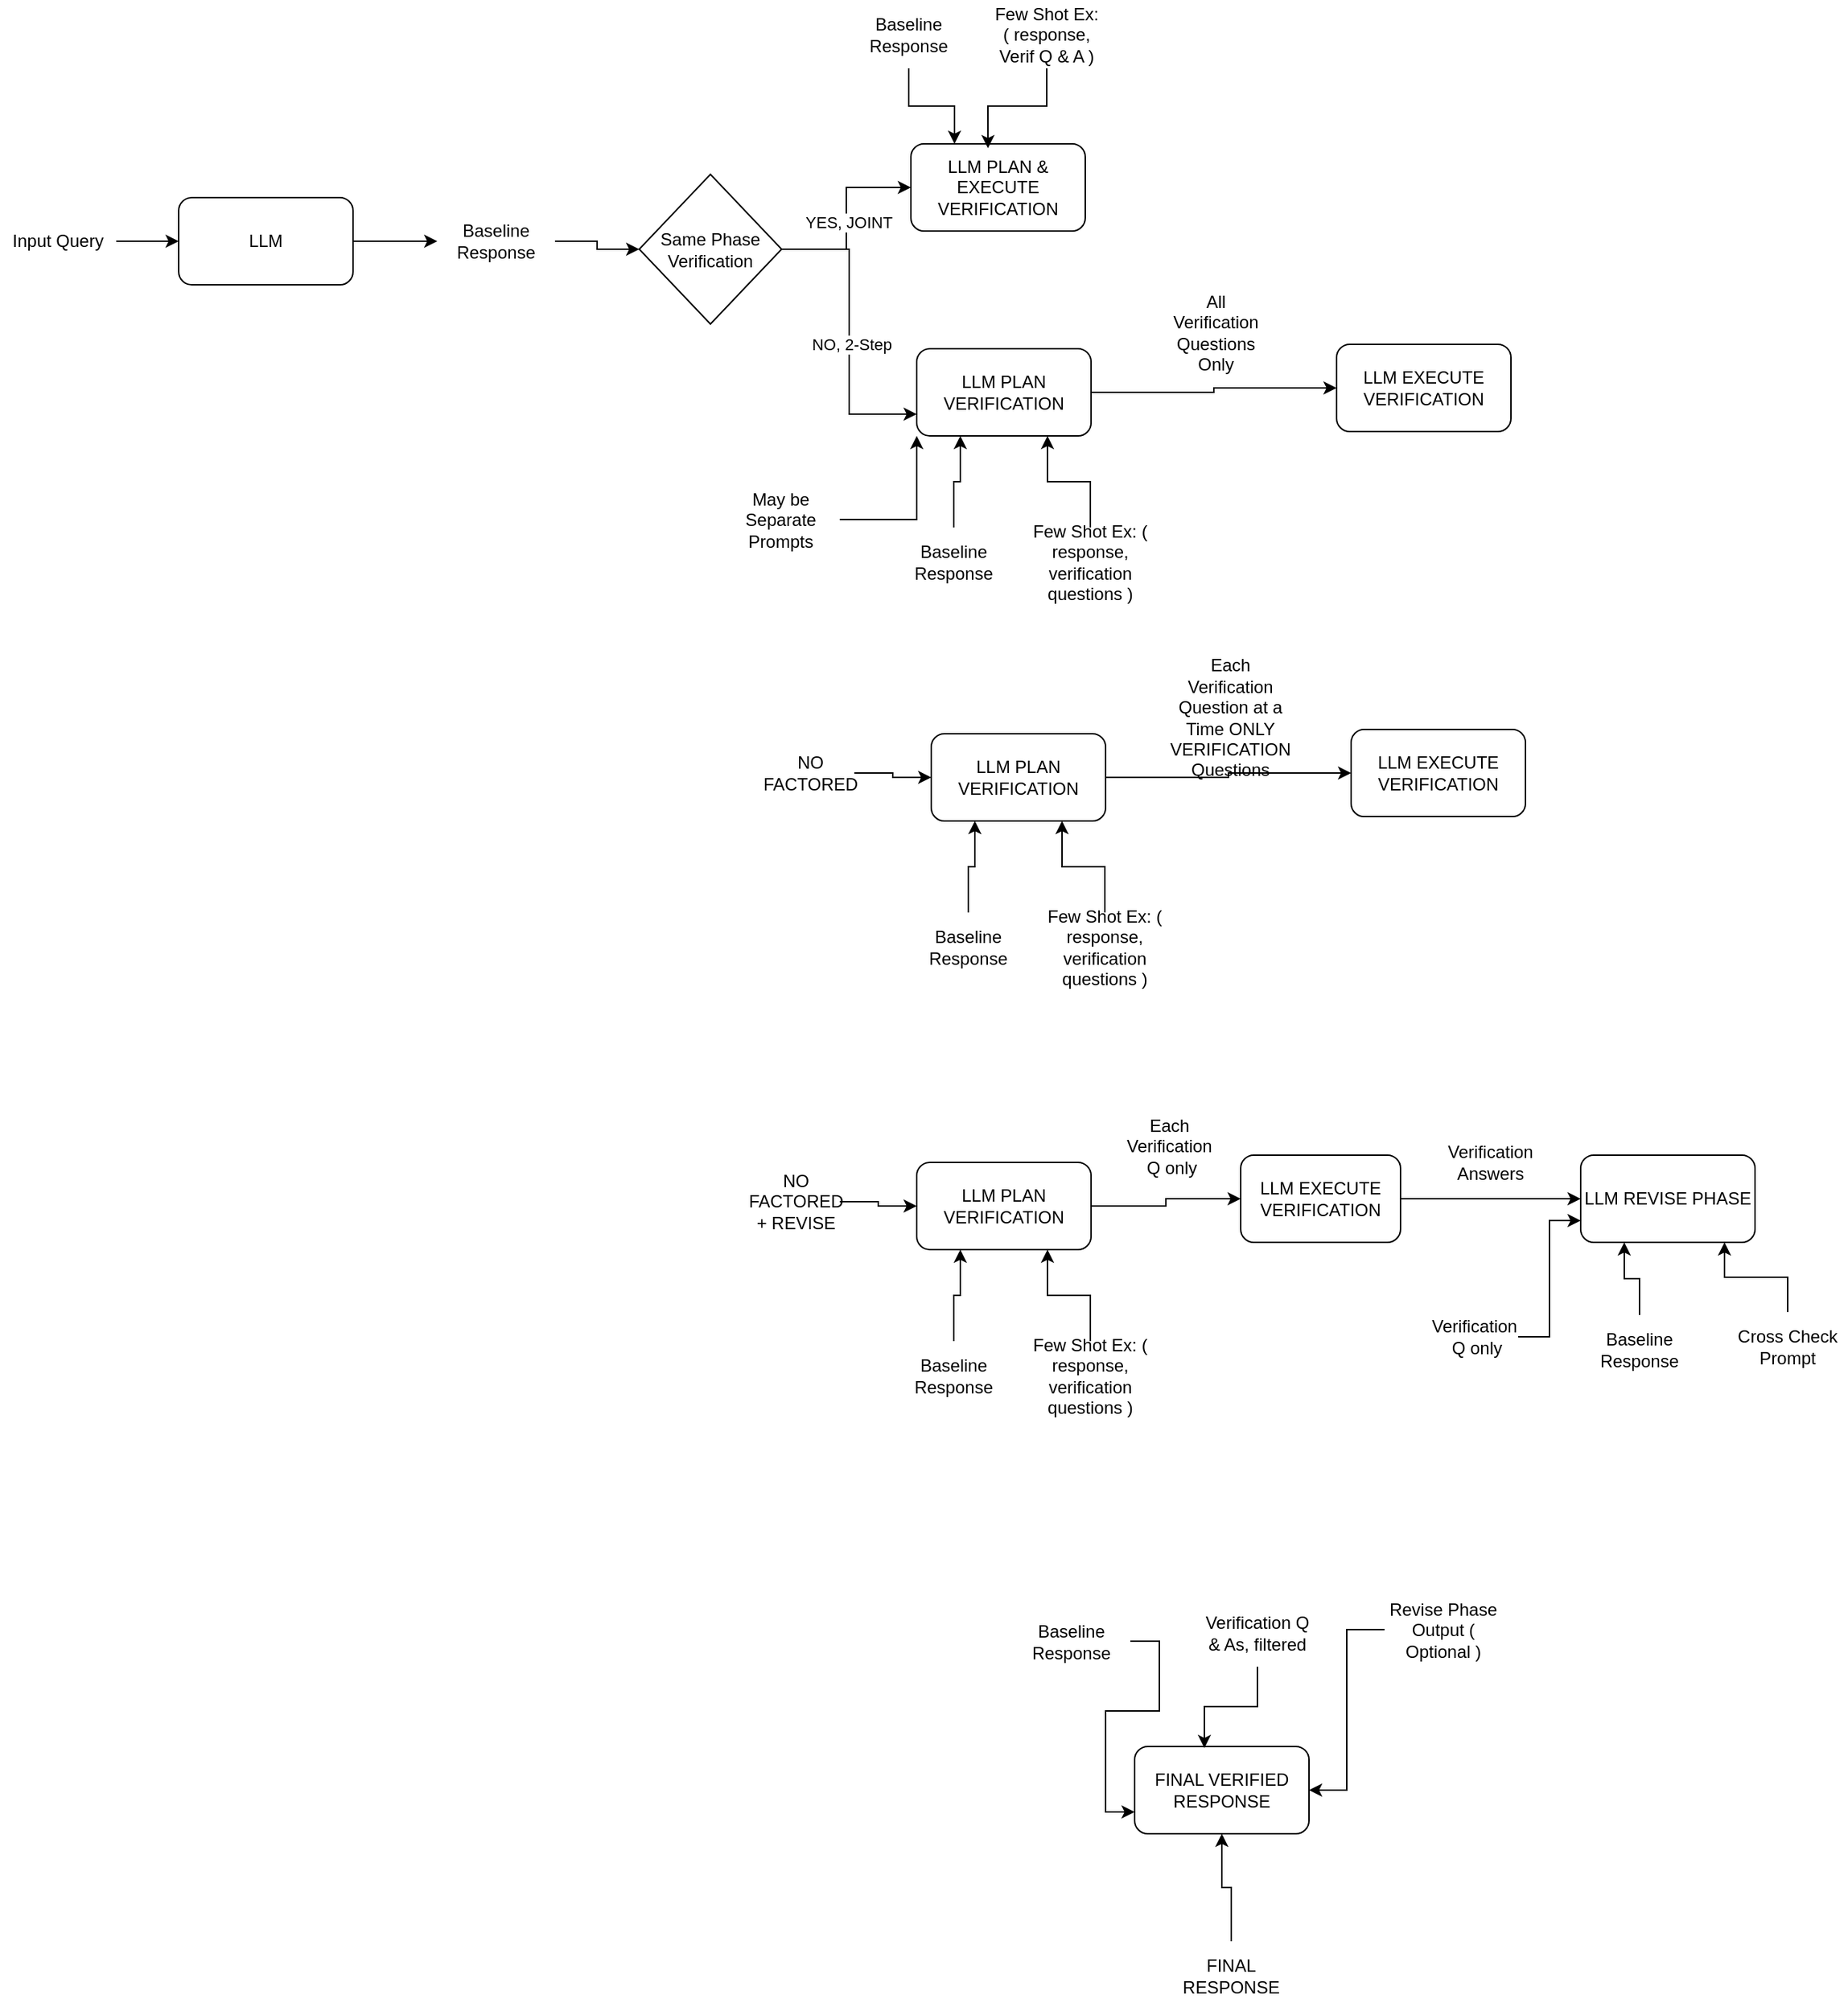 <mxfile version="28.2.1" pages="4">
  <diagram name="COVE" id="HnatNGmgne-k3dDJWhA7">
    <mxGraphModel dx="1816" dy="1074" grid="0" gridSize="10" guides="1" tooltips="1" connect="1" arrows="1" fold="1" page="1" pageScale="1" pageWidth="850" pageHeight="1100" math="0" shadow="0">
      <root>
        <mxCell id="0" />
        <mxCell id="1" parent="0" />
        <mxCell id="Iy7y4LyK60o773tuG7Gu-3" value="" style="edgeStyle=orthogonalEdgeStyle;rounded=0;orthogonalLoop=1;jettySize=auto;html=1;" parent="1" source="Iy7y4LyK60o773tuG7Gu-1" target="Iy7y4LyK60o773tuG7Gu-2" edge="1">
          <mxGeometry relative="1" as="geometry" />
        </mxCell>
        <mxCell id="Iy7y4LyK60o773tuG7Gu-1" value="Input Query" style="text;html=1;align=center;verticalAlign=middle;whiteSpace=wrap;rounded=0;" parent="1" vertex="1">
          <mxGeometry x="25" y="183.5" width="80" height="43" as="geometry" />
        </mxCell>
        <mxCell id="Iy7y4LyK60o773tuG7Gu-5" value="" style="edgeStyle=orthogonalEdgeStyle;rounded=0;orthogonalLoop=1;jettySize=auto;html=1;" parent="1" source="Iy7y4LyK60o773tuG7Gu-2" target="Iy7y4LyK60o773tuG7Gu-4" edge="1">
          <mxGeometry relative="1" as="geometry" />
        </mxCell>
        <mxCell id="Iy7y4LyK60o773tuG7Gu-2" value="LLM" style="rounded=1;whiteSpace=wrap;html=1;" parent="1" vertex="1">
          <mxGeometry x="148" y="175" width="120" height="60" as="geometry" />
        </mxCell>
        <mxCell id="Iy7y4LyK60o773tuG7Gu-7" style="edgeStyle=orthogonalEdgeStyle;rounded=0;orthogonalLoop=1;jettySize=auto;html=1;" parent="1" source="Iy7y4LyK60o773tuG7Gu-4" target="Iy7y4LyK60o773tuG7Gu-6" edge="1">
          <mxGeometry relative="1" as="geometry" />
        </mxCell>
        <mxCell id="Iy7y4LyK60o773tuG7Gu-4" value="Baseline Response" style="text;html=1;align=center;verticalAlign=middle;whiteSpace=wrap;rounded=0;" parent="1" vertex="1">
          <mxGeometry x="326" y="181.5" width="81" height="47" as="geometry" />
        </mxCell>
        <mxCell id="Iy7y4LyK60o773tuG7Gu-9" style="edgeStyle=orthogonalEdgeStyle;rounded=0;orthogonalLoop=1;jettySize=auto;html=1;entryX=0;entryY=0.5;entryDx=0;entryDy=0;" parent="1" source="Iy7y4LyK60o773tuG7Gu-6" target="Iy7y4LyK60o773tuG7Gu-8" edge="1">
          <mxGeometry relative="1" as="geometry" />
        </mxCell>
        <mxCell id="Iy7y4LyK60o773tuG7Gu-10" value="YES, JOINT" style="edgeLabel;html=1;align=center;verticalAlign=middle;resizable=0;points=[];" parent="Iy7y4LyK60o773tuG7Gu-9" vertex="1" connectable="0">
          <mxGeometry x="-0.042" relative="1" as="geometry">
            <mxPoint x="1" as="offset" />
          </mxGeometry>
        </mxCell>
        <mxCell id="Iy7y4LyK60o773tuG7Gu-12" style="edgeStyle=orthogonalEdgeStyle;rounded=0;orthogonalLoop=1;jettySize=auto;html=1;entryX=0;entryY=0.75;entryDx=0;entryDy=0;" parent="1" source="Iy7y4LyK60o773tuG7Gu-6" target="Iy7y4LyK60o773tuG7Gu-11" edge="1">
          <mxGeometry relative="1" as="geometry" />
        </mxCell>
        <mxCell id="Iy7y4LyK60o773tuG7Gu-13" value="NO, 2-Step" style="edgeLabel;html=1;align=center;verticalAlign=middle;resizable=0;points=[];" parent="Iy7y4LyK60o773tuG7Gu-12" vertex="1" connectable="0">
          <mxGeometry x="0.085" y="1" relative="1" as="geometry">
            <mxPoint as="offset" />
          </mxGeometry>
        </mxCell>
        <mxCell id="Iy7y4LyK60o773tuG7Gu-6" value="Same Phase Verification" style="rhombus;whiteSpace=wrap;html=1;" parent="1" vertex="1">
          <mxGeometry x="465" y="159" width="98" height="103" as="geometry" />
        </mxCell>
        <mxCell id="Iy7y4LyK60o773tuG7Gu-8" value="LLM PLAN &amp;amp; EXECUTE VERIFICATION" style="rounded=1;whiteSpace=wrap;html=1;" parent="1" vertex="1">
          <mxGeometry x="652" y="138" width="120" height="60" as="geometry" />
        </mxCell>
        <mxCell id="Iy7y4LyK60o773tuG7Gu-25" style="edgeStyle=orthogonalEdgeStyle;rounded=0;orthogonalLoop=1;jettySize=auto;html=1;entryX=0;entryY=0.5;entryDx=0;entryDy=0;" parent="1" source="Iy7y4LyK60o773tuG7Gu-11" target="Iy7y4LyK60o773tuG7Gu-14" edge="1">
          <mxGeometry relative="1" as="geometry" />
        </mxCell>
        <mxCell id="Iy7y4LyK60o773tuG7Gu-11" value="LLM PLAN VERIFICATION" style="rounded=1;whiteSpace=wrap;html=1;" parent="1" vertex="1">
          <mxGeometry x="656" y="279" width="120" height="60" as="geometry" />
        </mxCell>
        <mxCell id="Iy7y4LyK60o773tuG7Gu-14" value="LLM EXECUTE VERIFICATION" style="rounded=1;whiteSpace=wrap;html=1;" parent="1" vertex="1">
          <mxGeometry x="945" y="276" width="120" height="60" as="geometry" />
        </mxCell>
        <mxCell id="Iy7y4LyK60o773tuG7Gu-17" style="edgeStyle=orthogonalEdgeStyle;rounded=0;orthogonalLoop=1;jettySize=auto;html=1;entryX=0.25;entryY=1;entryDx=0;entryDy=0;" parent="1" source="Iy7y4LyK60o773tuG7Gu-15" target="Iy7y4LyK60o773tuG7Gu-11" edge="1">
          <mxGeometry relative="1" as="geometry" />
        </mxCell>
        <mxCell id="Iy7y4LyK60o773tuG7Gu-15" value="Baseline Response" style="text;html=1;align=center;verticalAlign=middle;whiteSpace=wrap;rounded=0;" parent="1" vertex="1">
          <mxGeometry x="641" y="402" width="81" height="47" as="geometry" />
        </mxCell>
        <mxCell id="Iy7y4LyK60o773tuG7Gu-18" style="edgeStyle=orthogonalEdgeStyle;rounded=0;orthogonalLoop=1;jettySize=auto;html=1;entryX=0.75;entryY=1;entryDx=0;entryDy=0;" parent="1" source="Iy7y4LyK60o773tuG7Gu-16" target="Iy7y4LyK60o773tuG7Gu-11" edge="1">
          <mxGeometry relative="1" as="geometry" />
        </mxCell>
        <mxCell id="Iy7y4LyK60o773tuG7Gu-16" value="Few Shot Ex: ( response, verification questions )" style="text;html=1;align=center;verticalAlign=middle;whiteSpace=wrap;rounded=0;" parent="1" vertex="1">
          <mxGeometry x="735" y="402" width="81" height="47" as="geometry" />
        </mxCell>
        <mxCell id="Iy7y4LyK60o773tuG7Gu-23" style="edgeStyle=orthogonalEdgeStyle;rounded=0;orthogonalLoop=1;jettySize=auto;html=1;entryX=0.25;entryY=0;entryDx=0;entryDy=0;" parent="1" source="Iy7y4LyK60o773tuG7Gu-19" target="Iy7y4LyK60o773tuG7Gu-8" edge="1">
          <mxGeometry relative="1" as="geometry" />
        </mxCell>
        <mxCell id="Iy7y4LyK60o773tuG7Gu-19" value="Baseline Response" style="text;html=1;align=center;verticalAlign=middle;whiteSpace=wrap;rounded=0;" parent="1" vertex="1">
          <mxGeometry x="610" y="39" width="81" height="47" as="geometry" />
        </mxCell>
        <mxCell id="Iy7y4LyK60o773tuG7Gu-20" value="Few Shot Ex:&lt;div&gt;( response, Verif Q &amp;amp; A )&lt;/div&gt;" style="text;html=1;align=center;verticalAlign=middle;whiteSpace=wrap;rounded=0;" parent="1" vertex="1">
          <mxGeometry x="705" y="39" width="81" height="47" as="geometry" />
        </mxCell>
        <mxCell id="Iy7y4LyK60o773tuG7Gu-22" style="edgeStyle=orthogonalEdgeStyle;rounded=0;orthogonalLoop=1;jettySize=auto;html=1;entryX=0;entryY=1;entryDx=0;entryDy=0;" parent="1" source="Iy7y4LyK60o773tuG7Gu-21" target="Iy7y4LyK60o773tuG7Gu-11" edge="1">
          <mxGeometry relative="1" as="geometry" />
        </mxCell>
        <mxCell id="Iy7y4LyK60o773tuG7Gu-21" value="May be Separate Prompts" style="text;html=1;align=center;verticalAlign=middle;whiteSpace=wrap;rounded=0;" parent="1" vertex="1">
          <mxGeometry x="522" y="373" width="81" height="47" as="geometry" />
        </mxCell>
        <mxCell id="Iy7y4LyK60o773tuG7Gu-24" style="edgeStyle=orthogonalEdgeStyle;rounded=0;orthogonalLoop=1;jettySize=auto;html=1;entryX=0.442;entryY=0.05;entryDx=0;entryDy=0;entryPerimeter=0;" parent="1" source="Iy7y4LyK60o773tuG7Gu-20" target="Iy7y4LyK60o773tuG7Gu-8" edge="1">
          <mxGeometry relative="1" as="geometry" />
        </mxCell>
        <mxCell id="Iy7y4LyK60o773tuG7Gu-27" value="All Verification Questions Only" style="text;html=1;align=center;verticalAlign=middle;whiteSpace=wrap;rounded=0;" parent="1" vertex="1">
          <mxGeometry x="832" y="253" width="60" height="30" as="geometry" />
        </mxCell>
        <mxCell id="Iy7y4LyK60o773tuG7Gu-29" style="edgeStyle=orthogonalEdgeStyle;rounded=0;orthogonalLoop=1;jettySize=auto;html=1;entryX=0;entryY=0.5;entryDx=0;entryDy=0;" parent="1" source="Iy7y4LyK60o773tuG7Gu-30" target="Iy7y4LyK60o773tuG7Gu-31" edge="1">
          <mxGeometry relative="1" as="geometry" />
        </mxCell>
        <mxCell id="Iy7y4LyK60o773tuG7Gu-30" value="LLM PLAN VERIFICATION" style="rounded=1;whiteSpace=wrap;html=1;" parent="1" vertex="1">
          <mxGeometry x="666" y="544" width="120" height="60" as="geometry" />
        </mxCell>
        <mxCell id="Iy7y4LyK60o773tuG7Gu-31" value="LLM EXECUTE VERIFICATION" style="rounded=1;whiteSpace=wrap;html=1;" parent="1" vertex="1">
          <mxGeometry x="955" y="541" width="120" height="60" as="geometry" />
        </mxCell>
        <mxCell id="Iy7y4LyK60o773tuG7Gu-32" style="edgeStyle=orthogonalEdgeStyle;rounded=0;orthogonalLoop=1;jettySize=auto;html=1;entryX=0.25;entryY=1;entryDx=0;entryDy=0;" parent="1" source="Iy7y4LyK60o773tuG7Gu-33" target="Iy7y4LyK60o773tuG7Gu-30" edge="1">
          <mxGeometry relative="1" as="geometry" />
        </mxCell>
        <mxCell id="Iy7y4LyK60o773tuG7Gu-33" value="Baseline Response" style="text;html=1;align=center;verticalAlign=middle;whiteSpace=wrap;rounded=0;" parent="1" vertex="1">
          <mxGeometry x="651" y="667" width="81" height="47" as="geometry" />
        </mxCell>
        <mxCell id="Iy7y4LyK60o773tuG7Gu-34" style="edgeStyle=orthogonalEdgeStyle;rounded=0;orthogonalLoop=1;jettySize=auto;html=1;entryX=0.75;entryY=1;entryDx=0;entryDy=0;" parent="1" source="Iy7y4LyK60o773tuG7Gu-35" target="Iy7y4LyK60o773tuG7Gu-30" edge="1">
          <mxGeometry relative="1" as="geometry" />
        </mxCell>
        <mxCell id="Iy7y4LyK60o773tuG7Gu-35" value="Few Shot Ex: ( response, verification questions )" style="text;html=1;align=center;verticalAlign=middle;whiteSpace=wrap;rounded=0;" parent="1" vertex="1">
          <mxGeometry x="745" y="667" width="81" height="47" as="geometry" />
        </mxCell>
        <mxCell id="Iy7y4LyK60o773tuG7Gu-37" value="Each Verification Question at a Time ONLY VERIFICATION Questions" style="text;html=1;align=center;verticalAlign=middle;whiteSpace=wrap;rounded=0;" parent="1" vertex="1">
          <mxGeometry x="842" y="518" width="60" height="30" as="geometry" />
        </mxCell>
        <mxCell id="Iy7y4LyK60o773tuG7Gu-40" style="edgeStyle=orthogonalEdgeStyle;rounded=0;orthogonalLoop=1;jettySize=auto;html=1;entryX=0;entryY=0.5;entryDx=0;entryDy=0;" parent="1" source="Iy7y4LyK60o773tuG7Gu-39" target="Iy7y4LyK60o773tuG7Gu-30" edge="1">
          <mxGeometry relative="1" as="geometry" />
        </mxCell>
        <mxCell id="Iy7y4LyK60o773tuG7Gu-39" value="NO FACTORED" style="text;html=1;align=center;verticalAlign=middle;whiteSpace=wrap;rounded=0;" parent="1" vertex="1">
          <mxGeometry x="553" y="556" width="60" height="30" as="geometry" />
        </mxCell>
        <mxCell id="Iy7y4LyK60o773tuG7Gu-41" style="edgeStyle=orthogonalEdgeStyle;rounded=0;orthogonalLoop=1;jettySize=auto;html=1;entryX=0;entryY=0.5;entryDx=0;entryDy=0;" parent="1" source="Iy7y4LyK60o773tuG7Gu-42" target="Iy7y4LyK60o773tuG7Gu-43" edge="1">
          <mxGeometry relative="1" as="geometry" />
        </mxCell>
        <mxCell id="Iy7y4LyK60o773tuG7Gu-42" value="LLM PLAN VERIFICATION" style="rounded=1;whiteSpace=wrap;html=1;" parent="1" vertex="1">
          <mxGeometry x="656" y="839" width="120" height="60" as="geometry" />
        </mxCell>
        <mxCell id="Iy7y4LyK60o773tuG7Gu-52" style="edgeStyle=orthogonalEdgeStyle;rounded=0;orthogonalLoop=1;jettySize=auto;html=1;entryX=0;entryY=0.5;entryDx=0;entryDy=0;" parent="1" source="Iy7y4LyK60o773tuG7Gu-43" target="Iy7y4LyK60o773tuG7Gu-51" edge="1">
          <mxGeometry relative="1" as="geometry" />
        </mxCell>
        <mxCell id="Iy7y4LyK60o773tuG7Gu-43" value="LLM EXECUTE VERIFICATION" style="rounded=1;whiteSpace=wrap;html=1;" parent="1" vertex="1">
          <mxGeometry x="879" y="834" width="110" height="60" as="geometry" />
        </mxCell>
        <mxCell id="Iy7y4LyK60o773tuG7Gu-44" style="edgeStyle=orthogonalEdgeStyle;rounded=0;orthogonalLoop=1;jettySize=auto;html=1;entryX=0.25;entryY=1;entryDx=0;entryDy=0;" parent="1" source="Iy7y4LyK60o773tuG7Gu-45" target="Iy7y4LyK60o773tuG7Gu-42" edge="1">
          <mxGeometry relative="1" as="geometry" />
        </mxCell>
        <mxCell id="Iy7y4LyK60o773tuG7Gu-45" value="Baseline Response" style="text;html=1;align=center;verticalAlign=middle;whiteSpace=wrap;rounded=0;" parent="1" vertex="1">
          <mxGeometry x="641" y="962" width="81" height="47" as="geometry" />
        </mxCell>
        <mxCell id="Iy7y4LyK60o773tuG7Gu-46" style="edgeStyle=orthogonalEdgeStyle;rounded=0;orthogonalLoop=1;jettySize=auto;html=1;entryX=0.75;entryY=1;entryDx=0;entryDy=0;" parent="1" source="Iy7y4LyK60o773tuG7Gu-47" target="Iy7y4LyK60o773tuG7Gu-42" edge="1">
          <mxGeometry relative="1" as="geometry" />
        </mxCell>
        <mxCell id="Iy7y4LyK60o773tuG7Gu-47" value="Few Shot Ex: ( response, verification questions )" style="text;html=1;align=center;verticalAlign=middle;whiteSpace=wrap;rounded=0;" parent="1" vertex="1">
          <mxGeometry x="735" y="962" width="81" height="47" as="geometry" />
        </mxCell>
        <mxCell id="Iy7y4LyK60o773tuG7Gu-48" value="Each Verification &amp;nbsp;Q only" style="text;html=1;align=center;verticalAlign=middle;whiteSpace=wrap;rounded=0;" parent="1" vertex="1">
          <mxGeometry x="800" y="813" width="60" height="30" as="geometry" />
        </mxCell>
        <mxCell id="Iy7y4LyK60o773tuG7Gu-49" style="edgeStyle=orthogonalEdgeStyle;rounded=0;orthogonalLoop=1;jettySize=auto;html=1;entryX=0;entryY=0.5;entryDx=0;entryDy=0;" parent="1" source="Iy7y4LyK60o773tuG7Gu-50" target="Iy7y4LyK60o773tuG7Gu-42" edge="1">
          <mxGeometry relative="1" as="geometry" />
        </mxCell>
        <mxCell id="Iy7y4LyK60o773tuG7Gu-50" value="NO FACTORED + REVISE" style="text;html=1;align=center;verticalAlign=middle;whiteSpace=wrap;rounded=0;" parent="1" vertex="1">
          <mxGeometry x="543" y="851" width="60" height="30" as="geometry" />
        </mxCell>
        <mxCell id="Iy7y4LyK60o773tuG7Gu-51" value="LLM REVISE PHASE" style="rounded=1;whiteSpace=wrap;html=1;" parent="1" vertex="1">
          <mxGeometry x="1113" y="834" width="120" height="60" as="geometry" />
        </mxCell>
        <mxCell id="Iy7y4LyK60o773tuG7Gu-53" value="Verification Answers" style="text;html=1;align=center;verticalAlign=middle;whiteSpace=wrap;rounded=0;" parent="1" vertex="1">
          <mxGeometry x="1021" y="824" width="60" height="30" as="geometry" />
        </mxCell>
        <mxCell id="Iy7y4LyK60o773tuG7Gu-59" style="edgeStyle=orthogonalEdgeStyle;rounded=0;orthogonalLoop=1;jettySize=auto;html=1;entryX=0.25;entryY=1;entryDx=0;entryDy=0;" parent="1" source="Iy7y4LyK60o773tuG7Gu-55" target="Iy7y4LyK60o773tuG7Gu-51" edge="1">
          <mxGeometry relative="1" as="geometry" />
        </mxCell>
        <mxCell id="Iy7y4LyK60o773tuG7Gu-55" value="Baseline Response" style="text;html=1;align=center;verticalAlign=middle;whiteSpace=wrap;rounded=0;" parent="1" vertex="1">
          <mxGeometry x="1113" y="944" width="81" height="47" as="geometry" />
        </mxCell>
        <mxCell id="Iy7y4LyK60o773tuG7Gu-56" value="Cross Check Prompt" style="text;html=1;align=center;verticalAlign=middle;whiteSpace=wrap;rounded=0;" parent="1" vertex="1">
          <mxGeometry x="1215" y="942" width="81" height="47" as="geometry" />
        </mxCell>
        <mxCell id="Iy7y4LyK60o773tuG7Gu-58" style="edgeStyle=orthogonalEdgeStyle;rounded=0;orthogonalLoop=1;jettySize=auto;html=1;entryX=0;entryY=0.75;entryDx=0;entryDy=0;" parent="1" source="Iy7y4LyK60o773tuG7Gu-57" target="Iy7y4LyK60o773tuG7Gu-51" edge="1">
          <mxGeometry relative="1" as="geometry" />
        </mxCell>
        <mxCell id="Iy7y4LyK60o773tuG7Gu-57" value="Verification &amp;nbsp;Q only" style="text;html=1;align=center;verticalAlign=middle;whiteSpace=wrap;rounded=0;" parent="1" vertex="1">
          <mxGeometry x="1010" y="944" width="60" height="30" as="geometry" />
        </mxCell>
        <mxCell id="Iy7y4LyK60o773tuG7Gu-60" style="edgeStyle=orthogonalEdgeStyle;rounded=0;orthogonalLoop=1;jettySize=auto;html=1;entryX=0.825;entryY=1;entryDx=0;entryDy=0;entryPerimeter=0;" parent="1" source="Iy7y4LyK60o773tuG7Gu-56" target="Iy7y4LyK60o773tuG7Gu-51" edge="1">
          <mxGeometry relative="1" as="geometry" />
        </mxCell>
        <mxCell id="Iy7y4LyK60o773tuG7Gu-61" value="FINAL VERIFIED RESPONSE" style="rounded=1;whiteSpace=wrap;html=1;" parent="1" vertex="1">
          <mxGeometry x="806" y="1241" width="120" height="60" as="geometry" />
        </mxCell>
        <mxCell id="Iy7y4LyK60o773tuG7Gu-65" style="edgeStyle=orthogonalEdgeStyle;rounded=0;orthogonalLoop=1;jettySize=auto;html=1;entryX=0;entryY=0.75;entryDx=0;entryDy=0;" parent="1" source="Iy7y4LyK60o773tuG7Gu-62" target="Iy7y4LyK60o773tuG7Gu-61" edge="1">
          <mxGeometry relative="1" as="geometry" />
        </mxCell>
        <mxCell id="Iy7y4LyK60o773tuG7Gu-62" value="Baseline Response" style="text;html=1;align=center;verticalAlign=middle;whiteSpace=wrap;rounded=0;" parent="1" vertex="1">
          <mxGeometry x="722" y="1145" width="81" height="47" as="geometry" />
        </mxCell>
        <mxCell id="Iy7y4LyK60o773tuG7Gu-63" value="Verification Q &amp;amp; As, filtered" style="text;html=1;align=center;verticalAlign=middle;whiteSpace=wrap;rounded=0;" parent="1" vertex="1">
          <mxGeometry x="850" y="1139" width="81" height="47" as="geometry" />
        </mxCell>
        <mxCell id="Iy7y4LyK60o773tuG7Gu-67" style="edgeStyle=orthogonalEdgeStyle;rounded=0;orthogonalLoop=1;jettySize=auto;html=1;entryX=1;entryY=0.5;entryDx=0;entryDy=0;" parent="1" source="Iy7y4LyK60o773tuG7Gu-64" target="Iy7y4LyK60o773tuG7Gu-61" edge="1">
          <mxGeometry relative="1" as="geometry" />
        </mxCell>
        <mxCell id="Iy7y4LyK60o773tuG7Gu-64" value="Revise Phase Output ( Optional )" style="text;html=1;align=center;verticalAlign=middle;whiteSpace=wrap;rounded=0;" parent="1" vertex="1">
          <mxGeometry x="978" y="1137" width="81" height="47" as="geometry" />
        </mxCell>
        <mxCell id="Iy7y4LyK60o773tuG7Gu-66" style="edgeStyle=orthogonalEdgeStyle;rounded=0;orthogonalLoop=1;jettySize=auto;html=1;entryX=0.4;entryY=0.017;entryDx=0;entryDy=0;entryPerimeter=0;" parent="1" source="Iy7y4LyK60o773tuG7Gu-63" target="Iy7y4LyK60o773tuG7Gu-61" edge="1">
          <mxGeometry relative="1" as="geometry" />
        </mxCell>
        <mxCell id="Iy7y4LyK60o773tuG7Gu-69" style="edgeStyle=orthogonalEdgeStyle;rounded=0;orthogonalLoop=1;jettySize=auto;html=1;entryX=0.5;entryY=1;entryDx=0;entryDy=0;" parent="1" source="Iy7y4LyK60o773tuG7Gu-68" target="Iy7y4LyK60o773tuG7Gu-61" edge="1">
          <mxGeometry relative="1" as="geometry" />
        </mxCell>
        <mxCell id="Iy7y4LyK60o773tuG7Gu-68" value="FINAL RESPONSE" style="text;html=1;align=center;verticalAlign=middle;whiteSpace=wrap;rounded=0;" parent="1" vertex="1">
          <mxGeometry x="832" y="1375" width="81" height="47" as="geometry" />
        </mxCell>
      </root>
    </mxGraphModel>
  </diagram>
  <diagram name="COVE" id="KHF67WTBr7PZ3yYsDxNy">
    <mxGraphModel dx="1462" dy="807" grid="0" gridSize="10" guides="1" tooltips="1" connect="1" arrows="1" fold="1" page="1" pageScale="1" pageWidth="850" pageHeight="1100" math="0" shadow="0">
      <root>
        <mxCell id="0" />
        <mxCell id="1" parent="0" />
        <mxCell id="Iy7y4LyK60o773tuG7Gu-3" value="" style="edgeStyle=orthogonalEdgeStyle;rounded=0;orthogonalLoop=1;jettySize=auto;html=1;" parent="1" source="Iy7y4LyK60o773tuG7Gu-1" target="Iy7y4LyK60o773tuG7Gu-2" edge="1">
          <mxGeometry relative="1" as="geometry" />
        </mxCell>
        <mxCell id="Iy7y4LyK60o773tuG7Gu-1" value="Input Query" style="text;html=1;align=center;verticalAlign=middle;whiteSpace=wrap;rounded=0;" parent="1" vertex="1">
          <mxGeometry x="25" y="183.5" width="80" height="43" as="geometry" />
        </mxCell>
        <mxCell id="Iy7y4LyK60o773tuG7Gu-5" value="" style="edgeStyle=orthogonalEdgeStyle;rounded=0;orthogonalLoop=1;jettySize=auto;html=1;" parent="1" source="Iy7y4LyK60o773tuG7Gu-2" target="Iy7y4LyK60o773tuG7Gu-4" edge="1">
          <mxGeometry relative="1" as="geometry" />
        </mxCell>
        <mxCell id="Iy7y4LyK60o773tuG7Gu-2" value="LLM" style="rounded=1;whiteSpace=wrap;html=1;" parent="1" vertex="1">
          <mxGeometry x="148" y="175" width="120" height="60" as="geometry" />
        </mxCell>
        <mxCell id="Iy7y4LyK60o773tuG7Gu-7" style="edgeStyle=orthogonalEdgeStyle;rounded=0;orthogonalLoop=1;jettySize=auto;html=1;" parent="1" source="Iy7y4LyK60o773tuG7Gu-4" target="Iy7y4LyK60o773tuG7Gu-6" edge="1">
          <mxGeometry relative="1" as="geometry" />
        </mxCell>
        <mxCell id="Iy7y4LyK60o773tuG7Gu-4" value="Baseline Response" style="text;html=1;align=center;verticalAlign=middle;whiteSpace=wrap;rounded=0;" parent="1" vertex="1">
          <mxGeometry x="326" y="181.5" width="81" height="47" as="geometry" />
        </mxCell>
        <mxCell id="Iy7y4LyK60o773tuG7Gu-9" style="edgeStyle=orthogonalEdgeStyle;rounded=0;orthogonalLoop=1;jettySize=auto;html=1;entryX=0;entryY=0.5;entryDx=0;entryDy=0;" parent="1" source="Iy7y4LyK60o773tuG7Gu-6" target="Iy7y4LyK60o773tuG7Gu-8" edge="1">
          <mxGeometry relative="1" as="geometry" />
        </mxCell>
        <mxCell id="Iy7y4LyK60o773tuG7Gu-10" value="YES, JOINT" style="edgeLabel;html=1;align=center;verticalAlign=middle;resizable=0;points=[];" parent="Iy7y4LyK60o773tuG7Gu-9" vertex="1" connectable="0">
          <mxGeometry x="-0.042" relative="1" as="geometry">
            <mxPoint x="1" as="offset" />
          </mxGeometry>
        </mxCell>
        <mxCell id="Iy7y4LyK60o773tuG7Gu-12" style="edgeStyle=orthogonalEdgeStyle;rounded=0;orthogonalLoop=1;jettySize=auto;html=1;entryX=0;entryY=0.75;entryDx=0;entryDy=0;" parent="1" source="Iy7y4LyK60o773tuG7Gu-6" target="Iy7y4LyK60o773tuG7Gu-11" edge="1">
          <mxGeometry relative="1" as="geometry" />
        </mxCell>
        <mxCell id="Iy7y4LyK60o773tuG7Gu-13" value="NO, 2-Step" style="edgeLabel;html=1;align=center;verticalAlign=middle;resizable=0;points=[];" parent="Iy7y4LyK60o773tuG7Gu-12" vertex="1" connectable="0">
          <mxGeometry x="0.085" y="1" relative="1" as="geometry">
            <mxPoint as="offset" />
          </mxGeometry>
        </mxCell>
        <mxCell id="Iy7y4LyK60o773tuG7Gu-6" value="Same Phase Verification" style="rhombus;whiteSpace=wrap;html=1;" parent="1" vertex="1">
          <mxGeometry x="465" y="159" width="98" height="103" as="geometry" />
        </mxCell>
        <mxCell id="Iy7y4LyK60o773tuG7Gu-8" value="LLM PLAN &amp;amp; EXECUTE VERIFICATION" style="rounded=1;whiteSpace=wrap;html=1;" parent="1" vertex="1">
          <mxGeometry x="652" y="138" width="120" height="60" as="geometry" />
        </mxCell>
        <mxCell id="Iy7y4LyK60o773tuG7Gu-25" style="edgeStyle=orthogonalEdgeStyle;rounded=0;orthogonalLoop=1;jettySize=auto;html=1;entryX=0;entryY=0.5;entryDx=0;entryDy=0;" parent="1" source="Iy7y4LyK60o773tuG7Gu-11" target="Iy7y4LyK60o773tuG7Gu-14" edge="1">
          <mxGeometry relative="1" as="geometry" />
        </mxCell>
        <mxCell id="Iy7y4LyK60o773tuG7Gu-11" value="LLM PLAN VERIFICATION" style="rounded=1;whiteSpace=wrap;html=1;" parent="1" vertex="1">
          <mxGeometry x="656" y="279" width="120" height="60" as="geometry" />
        </mxCell>
        <mxCell id="Iy7y4LyK60o773tuG7Gu-14" value="LLM EXECUTE VERIFICATION" style="rounded=1;whiteSpace=wrap;html=1;" parent="1" vertex="1">
          <mxGeometry x="945" y="276" width="120" height="60" as="geometry" />
        </mxCell>
        <mxCell id="Iy7y4LyK60o773tuG7Gu-17" style="edgeStyle=orthogonalEdgeStyle;rounded=0;orthogonalLoop=1;jettySize=auto;html=1;entryX=0.25;entryY=1;entryDx=0;entryDy=0;" parent="1" source="Iy7y4LyK60o773tuG7Gu-15" target="Iy7y4LyK60o773tuG7Gu-11" edge="1">
          <mxGeometry relative="1" as="geometry" />
        </mxCell>
        <mxCell id="Iy7y4LyK60o773tuG7Gu-15" value="Baseline Response" style="text;html=1;align=center;verticalAlign=middle;whiteSpace=wrap;rounded=0;" parent="1" vertex="1">
          <mxGeometry x="641" y="402" width="81" height="47" as="geometry" />
        </mxCell>
        <mxCell id="Iy7y4LyK60o773tuG7Gu-18" style="edgeStyle=orthogonalEdgeStyle;rounded=0;orthogonalLoop=1;jettySize=auto;html=1;entryX=0.75;entryY=1;entryDx=0;entryDy=0;" parent="1" source="Iy7y4LyK60o773tuG7Gu-16" target="Iy7y4LyK60o773tuG7Gu-11" edge="1">
          <mxGeometry relative="1" as="geometry" />
        </mxCell>
        <mxCell id="Iy7y4LyK60o773tuG7Gu-16" value="Few Shot Ex: ( response, verification questions )" style="text;html=1;align=center;verticalAlign=middle;whiteSpace=wrap;rounded=0;" parent="1" vertex="1">
          <mxGeometry x="735" y="402" width="81" height="47" as="geometry" />
        </mxCell>
        <mxCell id="Iy7y4LyK60o773tuG7Gu-23" style="edgeStyle=orthogonalEdgeStyle;rounded=0;orthogonalLoop=1;jettySize=auto;html=1;entryX=0.25;entryY=0;entryDx=0;entryDy=0;" parent="1" source="Iy7y4LyK60o773tuG7Gu-19" target="Iy7y4LyK60o773tuG7Gu-8" edge="1">
          <mxGeometry relative="1" as="geometry" />
        </mxCell>
        <mxCell id="Iy7y4LyK60o773tuG7Gu-19" value="Baseline Response" style="text;html=1;align=center;verticalAlign=middle;whiteSpace=wrap;rounded=0;" parent="1" vertex="1">
          <mxGeometry x="610" y="39" width="81" height="47" as="geometry" />
        </mxCell>
        <mxCell id="Iy7y4LyK60o773tuG7Gu-20" value="Few Shot Ex:&lt;div&gt;( response, Verif Q &amp;amp; A )&lt;/div&gt;" style="text;html=1;align=center;verticalAlign=middle;whiteSpace=wrap;rounded=0;" parent="1" vertex="1">
          <mxGeometry x="705" y="39" width="81" height="47" as="geometry" />
        </mxCell>
        <mxCell id="Iy7y4LyK60o773tuG7Gu-22" style="edgeStyle=orthogonalEdgeStyle;rounded=0;orthogonalLoop=1;jettySize=auto;html=1;entryX=0;entryY=1;entryDx=0;entryDy=0;" parent="1" source="Iy7y4LyK60o773tuG7Gu-21" target="Iy7y4LyK60o773tuG7Gu-11" edge="1">
          <mxGeometry relative="1" as="geometry" />
        </mxCell>
        <mxCell id="Iy7y4LyK60o773tuG7Gu-21" value="May be Separate Prompts" style="text;html=1;align=center;verticalAlign=middle;whiteSpace=wrap;rounded=0;" parent="1" vertex="1">
          <mxGeometry x="522" y="373" width="81" height="47" as="geometry" />
        </mxCell>
        <mxCell id="Iy7y4LyK60o773tuG7Gu-24" style="edgeStyle=orthogonalEdgeStyle;rounded=0;orthogonalLoop=1;jettySize=auto;html=1;entryX=0.442;entryY=0.05;entryDx=0;entryDy=0;entryPerimeter=0;" parent="1" source="Iy7y4LyK60o773tuG7Gu-20" target="Iy7y4LyK60o773tuG7Gu-8" edge="1">
          <mxGeometry relative="1" as="geometry" />
        </mxCell>
        <mxCell id="Iy7y4LyK60o773tuG7Gu-27" value="All Verification Questions Only" style="text;html=1;align=center;verticalAlign=middle;whiteSpace=wrap;rounded=0;" parent="1" vertex="1">
          <mxGeometry x="832" y="253" width="60" height="30" as="geometry" />
        </mxCell>
        <mxCell id="Iy7y4LyK60o773tuG7Gu-29" style="edgeStyle=orthogonalEdgeStyle;rounded=0;orthogonalLoop=1;jettySize=auto;html=1;entryX=0;entryY=0.5;entryDx=0;entryDy=0;" parent="1" source="Iy7y4LyK60o773tuG7Gu-30" target="Iy7y4LyK60o773tuG7Gu-31" edge="1">
          <mxGeometry relative="1" as="geometry" />
        </mxCell>
        <mxCell id="Iy7y4LyK60o773tuG7Gu-30" value="LLM PLAN VERIFICATION" style="rounded=1;whiteSpace=wrap;html=1;" parent="1" vertex="1">
          <mxGeometry x="666" y="544" width="120" height="60" as="geometry" />
        </mxCell>
        <mxCell id="Iy7y4LyK60o773tuG7Gu-31" value="LLM EXECUTE VERIFICATION" style="rounded=1;whiteSpace=wrap;html=1;" parent="1" vertex="1">
          <mxGeometry x="955" y="541" width="120" height="60" as="geometry" />
        </mxCell>
        <mxCell id="Iy7y4LyK60o773tuG7Gu-32" style="edgeStyle=orthogonalEdgeStyle;rounded=0;orthogonalLoop=1;jettySize=auto;html=1;entryX=0.25;entryY=1;entryDx=0;entryDy=0;" parent="1" source="Iy7y4LyK60o773tuG7Gu-33" target="Iy7y4LyK60o773tuG7Gu-30" edge="1">
          <mxGeometry relative="1" as="geometry" />
        </mxCell>
        <mxCell id="Iy7y4LyK60o773tuG7Gu-33" value="Baseline Response" style="text;html=1;align=center;verticalAlign=middle;whiteSpace=wrap;rounded=0;" parent="1" vertex="1">
          <mxGeometry x="651" y="667" width="81" height="47" as="geometry" />
        </mxCell>
        <mxCell id="Iy7y4LyK60o773tuG7Gu-34" style="edgeStyle=orthogonalEdgeStyle;rounded=0;orthogonalLoop=1;jettySize=auto;html=1;entryX=0.75;entryY=1;entryDx=0;entryDy=0;" parent="1" source="Iy7y4LyK60o773tuG7Gu-35" target="Iy7y4LyK60o773tuG7Gu-30" edge="1">
          <mxGeometry relative="1" as="geometry" />
        </mxCell>
        <mxCell id="Iy7y4LyK60o773tuG7Gu-35" value="Few Shot Ex: ( response, verification questions )" style="text;html=1;align=center;verticalAlign=middle;whiteSpace=wrap;rounded=0;" parent="1" vertex="1">
          <mxGeometry x="745" y="667" width="81" height="47" as="geometry" />
        </mxCell>
        <mxCell id="Iy7y4LyK60o773tuG7Gu-37" value="Each Verification Question at a Time ONLY VERIFICATION Questions" style="text;html=1;align=center;verticalAlign=middle;whiteSpace=wrap;rounded=0;" parent="1" vertex="1">
          <mxGeometry x="842" y="518" width="60" height="30" as="geometry" />
        </mxCell>
        <mxCell id="Iy7y4LyK60o773tuG7Gu-40" style="edgeStyle=orthogonalEdgeStyle;rounded=0;orthogonalLoop=1;jettySize=auto;html=1;entryX=0;entryY=0.5;entryDx=0;entryDy=0;" parent="1" source="Iy7y4LyK60o773tuG7Gu-39" target="Iy7y4LyK60o773tuG7Gu-30" edge="1">
          <mxGeometry relative="1" as="geometry" />
        </mxCell>
        <mxCell id="Iy7y4LyK60o773tuG7Gu-39" value="NO FACTORED" style="text;html=1;align=center;verticalAlign=middle;whiteSpace=wrap;rounded=0;" parent="1" vertex="1">
          <mxGeometry x="553" y="556" width="60" height="30" as="geometry" />
        </mxCell>
        <mxCell id="Iy7y4LyK60o773tuG7Gu-41" style="edgeStyle=orthogonalEdgeStyle;rounded=0;orthogonalLoop=1;jettySize=auto;html=1;entryX=0;entryY=0.5;entryDx=0;entryDy=0;" parent="1" source="Iy7y4LyK60o773tuG7Gu-42" target="Iy7y4LyK60o773tuG7Gu-43" edge="1">
          <mxGeometry relative="1" as="geometry" />
        </mxCell>
        <mxCell id="Iy7y4LyK60o773tuG7Gu-42" value="LLM PLAN VERIFICATION" style="rounded=1;whiteSpace=wrap;html=1;" parent="1" vertex="1">
          <mxGeometry x="656" y="839" width="120" height="60" as="geometry" />
        </mxCell>
        <mxCell id="Iy7y4LyK60o773tuG7Gu-52" style="edgeStyle=orthogonalEdgeStyle;rounded=0;orthogonalLoop=1;jettySize=auto;html=1;entryX=0;entryY=0.5;entryDx=0;entryDy=0;" parent="1" source="Iy7y4LyK60o773tuG7Gu-43" target="Iy7y4LyK60o773tuG7Gu-51" edge="1">
          <mxGeometry relative="1" as="geometry" />
        </mxCell>
        <mxCell id="Iy7y4LyK60o773tuG7Gu-43" value="LLM EXECUTE VERIFICATION" style="rounded=1;whiteSpace=wrap;html=1;" parent="1" vertex="1">
          <mxGeometry x="879" y="834" width="110" height="60" as="geometry" />
        </mxCell>
        <mxCell id="Iy7y4LyK60o773tuG7Gu-44" style="edgeStyle=orthogonalEdgeStyle;rounded=0;orthogonalLoop=1;jettySize=auto;html=1;entryX=0.25;entryY=1;entryDx=0;entryDy=0;" parent="1" source="Iy7y4LyK60o773tuG7Gu-45" target="Iy7y4LyK60o773tuG7Gu-42" edge="1">
          <mxGeometry relative="1" as="geometry" />
        </mxCell>
        <mxCell id="Iy7y4LyK60o773tuG7Gu-45" value="Baseline Response" style="text;html=1;align=center;verticalAlign=middle;whiteSpace=wrap;rounded=0;" parent="1" vertex="1">
          <mxGeometry x="641" y="962" width="81" height="47" as="geometry" />
        </mxCell>
        <mxCell id="Iy7y4LyK60o773tuG7Gu-46" style="edgeStyle=orthogonalEdgeStyle;rounded=0;orthogonalLoop=1;jettySize=auto;html=1;entryX=0.75;entryY=1;entryDx=0;entryDy=0;" parent="1" source="Iy7y4LyK60o773tuG7Gu-47" target="Iy7y4LyK60o773tuG7Gu-42" edge="1">
          <mxGeometry relative="1" as="geometry" />
        </mxCell>
        <mxCell id="Iy7y4LyK60o773tuG7Gu-47" value="Few Shot Ex: ( response, verification questions )" style="text;html=1;align=center;verticalAlign=middle;whiteSpace=wrap;rounded=0;" parent="1" vertex="1">
          <mxGeometry x="735" y="962" width="81" height="47" as="geometry" />
        </mxCell>
        <mxCell id="Iy7y4LyK60o773tuG7Gu-48" value="Each Verification &amp;nbsp;Q only" style="text;html=1;align=center;verticalAlign=middle;whiteSpace=wrap;rounded=0;" parent="1" vertex="1">
          <mxGeometry x="800" y="813" width="60" height="30" as="geometry" />
        </mxCell>
        <mxCell id="Iy7y4LyK60o773tuG7Gu-49" style="edgeStyle=orthogonalEdgeStyle;rounded=0;orthogonalLoop=1;jettySize=auto;html=1;entryX=0;entryY=0.5;entryDx=0;entryDy=0;" parent="1" source="Iy7y4LyK60o773tuG7Gu-50" target="Iy7y4LyK60o773tuG7Gu-42" edge="1">
          <mxGeometry relative="1" as="geometry" />
        </mxCell>
        <mxCell id="Iy7y4LyK60o773tuG7Gu-50" value="NO FACTORED + REVISE" style="text;html=1;align=center;verticalAlign=middle;whiteSpace=wrap;rounded=0;" parent="1" vertex="1">
          <mxGeometry x="543" y="851" width="60" height="30" as="geometry" />
        </mxCell>
        <mxCell id="Iy7y4LyK60o773tuG7Gu-51" value="LLM REVISE PHASE" style="rounded=1;whiteSpace=wrap;html=1;" parent="1" vertex="1">
          <mxGeometry x="1113" y="834" width="120" height="60" as="geometry" />
        </mxCell>
        <mxCell id="Iy7y4LyK60o773tuG7Gu-53" value="Verification Answers" style="text;html=1;align=center;verticalAlign=middle;whiteSpace=wrap;rounded=0;" parent="1" vertex="1">
          <mxGeometry x="1021" y="824" width="60" height="30" as="geometry" />
        </mxCell>
        <mxCell id="Iy7y4LyK60o773tuG7Gu-59" style="edgeStyle=orthogonalEdgeStyle;rounded=0;orthogonalLoop=1;jettySize=auto;html=1;entryX=0.25;entryY=1;entryDx=0;entryDy=0;" parent="1" source="Iy7y4LyK60o773tuG7Gu-55" target="Iy7y4LyK60o773tuG7Gu-51" edge="1">
          <mxGeometry relative="1" as="geometry" />
        </mxCell>
        <mxCell id="Iy7y4LyK60o773tuG7Gu-55" value="Baseline Response" style="text;html=1;align=center;verticalAlign=middle;whiteSpace=wrap;rounded=0;" parent="1" vertex="1">
          <mxGeometry x="1113" y="944" width="81" height="47" as="geometry" />
        </mxCell>
        <mxCell id="Iy7y4LyK60o773tuG7Gu-56" value="Cross Check Prompt" style="text;html=1;align=center;verticalAlign=middle;whiteSpace=wrap;rounded=0;" parent="1" vertex="1">
          <mxGeometry x="1215" y="942" width="81" height="47" as="geometry" />
        </mxCell>
        <mxCell id="Iy7y4LyK60o773tuG7Gu-58" style="edgeStyle=orthogonalEdgeStyle;rounded=0;orthogonalLoop=1;jettySize=auto;html=1;entryX=0;entryY=0.75;entryDx=0;entryDy=0;" parent="1" source="Iy7y4LyK60o773tuG7Gu-57" target="Iy7y4LyK60o773tuG7Gu-51" edge="1">
          <mxGeometry relative="1" as="geometry" />
        </mxCell>
        <mxCell id="Iy7y4LyK60o773tuG7Gu-57" value="Verification &amp;nbsp;Q only" style="text;html=1;align=center;verticalAlign=middle;whiteSpace=wrap;rounded=0;" parent="1" vertex="1">
          <mxGeometry x="1010" y="944" width="60" height="30" as="geometry" />
        </mxCell>
        <mxCell id="Iy7y4LyK60o773tuG7Gu-60" style="edgeStyle=orthogonalEdgeStyle;rounded=0;orthogonalLoop=1;jettySize=auto;html=1;entryX=0.825;entryY=1;entryDx=0;entryDy=0;entryPerimeter=0;" parent="1" source="Iy7y4LyK60o773tuG7Gu-56" target="Iy7y4LyK60o773tuG7Gu-51" edge="1">
          <mxGeometry relative="1" as="geometry" />
        </mxCell>
        <mxCell id="Iy7y4LyK60o773tuG7Gu-61" value="FINAL VERIFIED RESPONSE" style="rounded=1;whiteSpace=wrap;html=1;" parent="1" vertex="1">
          <mxGeometry x="806" y="1241" width="120" height="60" as="geometry" />
        </mxCell>
        <mxCell id="Iy7y4LyK60o773tuG7Gu-65" style="edgeStyle=orthogonalEdgeStyle;rounded=0;orthogonalLoop=1;jettySize=auto;html=1;entryX=0;entryY=0.75;entryDx=0;entryDy=0;" parent="1" source="Iy7y4LyK60o773tuG7Gu-62" target="Iy7y4LyK60o773tuG7Gu-61" edge="1">
          <mxGeometry relative="1" as="geometry" />
        </mxCell>
        <mxCell id="Iy7y4LyK60o773tuG7Gu-62" value="Baseline Response" style="text;html=1;align=center;verticalAlign=middle;whiteSpace=wrap;rounded=0;" parent="1" vertex="1">
          <mxGeometry x="722" y="1145" width="81" height="47" as="geometry" />
        </mxCell>
        <mxCell id="Iy7y4LyK60o773tuG7Gu-63" value="Verification Q &amp;amp; As, filtered" style="text;html=1;align=center;verticalAlign=middle;whiteSpace=wrap;rounded=0;" parent="1" vertex="1">
          <mxGeometry x="850" y="1139" width="81" height="47" as="geometry" />
        </mxCell>
        <mxCell id="Iy7y4LyK60o773tuG7Gu-67" style="edgeStyle=orthogonalEdgeStyle;rounded=0;orthogonalLoop=1;jettySize=auto;html=1;entryX=1;entryY=0.5;entryDx=0;entryDy=0;" parent="1" source="Iy7y4LyK60o773tuG7Gu-64" target="Iy7y4LyK60o773tuG7Gu-61" edge="1">
          <mxGeometry relative="1" as="geometry" />
        </mxCell>
        <mxCell id="Iy7y4LyK60o773tuG7Gu-64" value="Revise Phase Output ( Optional )" style="text;html=1;align=center;verticalAlign=middle;whiteSpace=wrap;rounded=0;" parent="1" vertex="1">
          <mxGeometry x="978" y="1137" width="81" height="47" as="geometry" />
        </mxCell>
        <mxCell id="Iy7y4LyK60o773tuG7Gu-66" style="edgeStyle=orthogonalEdgeStyle;rounded=0;orthogonalLoop=1;jettySize=auto;html=1;entryX=0.4;entryY=0.017;entryDx=0;entryDy=0;entryPerimeter=0;" parent="1" source="Iy7y4LyK60o773tuG7Gu-63" target="Iy7y4LyK60o773tuG7Gu-61" edge="1">
          <mxGeometry relative="1" as="geometry" />
        </mxCell>
        <mxCell id="Iy7y4LyK60o773tuG7Gu-69" style="edgeStyle=orthogonalEdgeStyle;rounded=0;orthogonalLoop=1;jettySize=auto;html=1;entryX=0.5;entryY=1;entryDx=0;entryDy=0;" parent="1" source="Iy7y4LyK60o773tuG7Gu-68" target="Iy7y4LyK60o773tuG7Gu-61" edge="1">
          <mxGeometry relative="1" as="geometry" />
        </mxCell>
        <mxCell id="Iy7y4LyK60o773tuG7Gu-68" value="FINAL RESPONSE" style="text;html=1;align=center;verticalAlign=middle;whiteSpace=wrap;rounded=0;" parent="1" vertex="1">
          <mxGeometry x="832" y="1375" width="81" height="47" as="geometry" />
        </mxCell>
        <mxCell id="sX1HZq6pMmLYt7fH3jKM-2" style="edgeStyle=orthogonalEdgeStyle;rounded=0;orthogonalLoop=1;jettySize=auto;html=1;" edge="1" parent="1" source="sX1HZq6pMmLYt7fH3jKM-1" target="Iy7y4LyK60o773tuG7Gu-2">
          <mxGeometry relative="1" as="geometry" />
        </mxCell>
        <mxCell id="sX1HZq6pMmLYt7fH3jKM-1" value="Basic Prompt" style="text;html=1;align=center;verticalAlign=middle;whiteSpace=wrap;rounded=0;" vertex="1" parent="1">
          <mxGeometry x="153" y="293" width="80" height="43" as="geometry" />
        </mxCell>
      </root>
    </mxGraphModel>
  </diagram>
  <diagram name="BuffOThoughts" id="yPPxOEqvXUovT2Bxl4r1">
    <mxGraphModel dx="1204" dy="735" grid="0" gridSize="10" guides="1" tooltips="1" connect="1" arrows="1" fold="1" page="1" pageScale="1" pageWidth="850" pageHeight="1100" math="0" shadow="0">
      <root>
        <mxCell id="0" />
        <mxCell id="1" parent="0" />
        <mxCell id="US8W4GVhIwPRF7T-z_-R-4" style="edgeStyle=orthogonalEdgeStyle;rounded=0;orthogonalLoop=1;jettySize=auto;html=1;" edge="1" parent="1" source="US8W4GVhIwPRF7T-z_-R-1">
          <mxGeometry relative="1" as="geometry">
            <mxPoint x="173" y="303" as="targetPoint" />
          </mxGeometry>
        </mxCell>
        <mxCell id="US8W4GVhIwPRF7T-z_-R-1" value="BS, 3, 224, 224" style="text;html=1;align=center;verticalAlign=middle;whiteSpace=wrap;rounded=0;" vertex="1" parent="1">
          <mxGeometry x="18" y="284" width="126" height="38" as="geometry" />
        </mxCell>
        <mxCell id="US8W4GVhIwPRF7T-z_-R-10" style="edgeStyle=orthogonalEdgeStyle;rounded=0;orthogonalLoop=1;jettySize=auto;html=1;entryX=0;entryY=0.5;entryDx=0;entryDy=0;" edge="1" parent="1" source="US8W4GVhIwPRF7T-z_-R-2" target="US8W4GVhIwPRF7T-z_-R-7">
          <mxGeometry relative="1" as="geometry" />
        </mxCell>
        <mxCell id="US8W4GVhIwPRF7T-z_-R-22" style="edgeStyle=orthogonalEdgeStyle;rounded=0;orthogonalLoop=1;jettySize=auto;html=1;entryX=0;entryY=0.5;entryDx=0;entryDy=0;" edge="1" parent="1" source="US8W4GVhIwPRF7T-z_-R-2" target="US8W4GVhIwPRF7T-z_-R-21">
          <mxGeometry relative="1" as="geometry" />
        </mxCell>
        <mxCell id="US8W4GVhIwPRF7T-z_-R-2" value="BS, 196, 768" style="text;html=1;align=center;verticalAlign=middle;whiteSpace=wrap;rounded=0;" vertex="1" parent="1">
          <mxGeometry x="358" y="288" width="126" height="38" as="geometry" />
        </mxCell>
        <mxCell id="US8W4GVhIwPRF7T-z_-R-6" style="edgeStyle=orthogonalEdgeStyle;rounded=0;orthogonalLoop=1;jettySize=auto;html=1;" edge="1" parent="1" source="US8W4GVhIwPRF7T-z_-R-3" target="US8W4GVhIwPRF7T-z_-R-2">
          <mxGeometry relative="1" as="geometry" />
        </mxCell>
        <mxCell id="US8W4GVhIwPRF7T-z_-R-3" value="PATCH EMBEDDINGS" style="rounded=1;whiteSpace=wrap;html=1;" vertex="1" parent="1">
          <mxGeometry x="188" y="277" width="120" height="60" as="geometry" />
        </mxCell>
        <mxCell id="US8W4GVhIwPRF7T-z_-R-5" value="3,32,32" style="text;html=1;align=center;verticalAlign=middle;whiteSpace=wrap;rounded=0;" vertex="1" parent="1">
          <mxGeometry x="48" y="123" width="60" height="30" as="geometry" />
        </mxCell>
        <mxCell id="US8W4GVhIwPRF7T-z_-R-12" style="edgeStyle=orthogonalEdgeStyle;rounded=0;orthogonalLoop=1;jettySize=auto;html=1;" edge="1" parent="1" source="US8W4GVhIwPRF7T-z_-R-7" target="US8W4GVhIwPRF7T-z_-R-11">
          <mxGeometry relative="1" as="geometry" />
        </mxCell>
        <mxCell id="US8W4GVhIwPRF7T-z_-R-7" value="Important Patches" style="rounded=1;whiteSpace=wrap;html=1;" vertex="1" parent="1">
          <mxGeometry x="531" y="275" width="120" height="60" as="geometry" />
        </mxCell>
        <mxCell id="US8W4GVhIwPRF7T-z_-R-14" style="edgeStyle=orthogonalEdgeStyle;rounded=0;orthogonalLoop=1;jettySize=auto;html=1;" edge="1" parent="1" source="US8W4GVhIwPRF7T-z_-R-11">
          <mxGeometry relative="1" as="geometry">
            <mxPoint x="767" y="374" as="targetPoint" />
          </mxGeometry>
        </mxCell>
        <mxCell id="US8W4GVhIwPRF7T-z_-R-11" value="BS, 196, 1" style="text;html=1;align=center;verticalAlign=middle;whiteSpace=wrap;rounded=0;" vertex="1" parent="1">
          <mxGeometry x="704" y="284" width="126" height="38" as="geometry" />
        </mxCell>
        <mxCell id="US8W4GVhIwPRF7T-z_-R-17" style="edgeStyle=orthogonalEdgeStyle;rounded=0;orthogonalLoop=1;jettySize=auto;html=1;entryX=0.5;entryY=0;entryDx=0;entryDy=0;" edge="1" parent="1" source="US8W4GVhIwPRF7T-z_-R-13" target="US8W4GVhIwPRF7T-z_-R-16">
          <mxGeometry relative="1" as="geometry" />
        </mxCell>
        <mxCell id="US8W4GVhIwPRF7T-z_-R-20" value="Leave One Out" style="edgeLabel;html=1;align=center;verticalAlign=middle;resizable=0;points=[];" vertex="1" connectable="0" parent="US8W4GVhIwPRF7T-z_-R-17">
          <mxGeometry x="0.067" relative="1" as="geometry">
            <mxPoint as="offset" />
          </mxGeometry>
        </mxCell>
        <mxCell id="US8W4GVhIwPRF7T-z_-R-13" value="Anchor Patch" style="rounded=1;whiteSpace=wrap;html=1;" vertex="1" parent="1">
          <mxGeometry x="714" y="375" width="118" height="74" as="geometry" />
        </mxCell>
        <mxCell id="US8W4GVhIwPRF7T-z_-R-15" style="edgeStyle=orthogonalEdgeStyle;rounded=0;orthogonalLoop=1;jettySize=auto;html=1;entryX=0;entryY=0.75;entryDx=0;entryDy=0;exitX=0.25;exitY=1;exitDx=0;exitDy=0;" edge="1" parent="1" source="US8W4GVhIwPRF7T-z_-R-2" target="US8W4GVhIwPRF7T-z_-R-13">
          <mxGeometry relative="1" as="geometry">
            <mxPoint x="389" y="366" as="sourcePoint" />
            <mxPoint x="617.96" y="486.02" as="targetPoint" />
          </mxGeometry>
        </mxCell>
        <mxCell id="US8W4GVhIwPRF7T-z_-R-16" value="BS, 196, 768" style="text;html=1;align=center;verticalAlign=middle;whiteSpace=wrap;rounded=0;" vertex="1" parent="1">
          <mxGeometry x="774" y="505" width="126" height="38" as="geometry" />
        </mxCell>
        <mxCell id="US8W4GVhIwPRF7T-z_-R-18" value="BS, 1, 768" style="text;html=1;align=center;verticalAlign=middle;whiteSpace=wrap;rounded=0;" vertex="1" parent="1">
          <mxGeometry x="654" y="508" width="126" height="38" as="geometry" />
        </mxCell>
        <mxCell id="US8W4GVhIwPRF7T-z_-R-21" value="Compute Distances + Polynomial Features" style="rounded=1;whiteSpace=wrap;html=1;" vertex="1" parent="1">
          <mxGeometry x="666" y="642" width="181" height="77" as="geometry" />
        </mxCell>
        <mxCell id="US8W4GVhIwPRF7T-z_-R-23" value="BS, 196, 768" style="text;html=1;align=center;verticalAlign=middle;whiteSpace=wrap;rounded=0;" vertex="1" parent="1">
          <mxGeometry x="704" y="833" width="126" height="38" as="geometry" />
        </mxCell>
        <mxCell id="US8W4GVhIwPRF7T-z_-R-24" style="edgeStyle=orthogonalEdgeStyle;rounded=0;orthogonalLoop=1;jettySize=auto;html=1;entryX=0.421;entryY=0.026;entryDx=0;entryDy=0;entryPerimeter=0;" edge="1" parent="1" source="US8W4GVhIwPRF7T-z_-R-21" target="US8W4GVhIwPRF7T-z_-R-23">
          <mxGeometry relative="1" as="geometry" />
        </mxCell>
        <mxCell id="US8W4GVhIwPRF7T-z_-R-25" value="BS, 196, 20" style="text;html=1;align=center;verticalAlign=middle;whiteSpace=wrap;rounded=0;" vertex="1" parent="1">
          <mxGeometry x="761" y="741" width="126" height="38" as="geometry" />
        </mxCell>
        <mxCell id="US8W4GVhIwPRF7T-z_-R-26" value="S, B" style="rounded=1;whiteSpace=wrap;html=1;" vertex="1" parent="1">
          <mxGeometry x="847" y="826" width="120" height="60" as="geometry" />
        </mxCell>
        <mxCell id="US8W4GVhIwPRF7T-z_-R-27" value="Patch_embeddings_modified = Patch_embeddings * ( 1+ alpha * s) + (gamma * B )" style="text;html=1;align=center;verticalAlign=middle;whiteSpace=wrap;rounded=0;" vertex="1" parent="1">
          <mxGeometry x="531" y="942" width="473" height="38" as="geometry" />
        </mxCell>
      </root>
    </mxGraphModel>
  </diagram>
  <diagram id="x75yIcQCfYwDXletvkxE" name="Page-4">
    <mxGraphModel dx="1374" dy="764" grid="0" gridSize="10" guides="1" tooltips="1" connect="1" arrows="1" fold="1" page="1" pageScale="1" pageWidth="850" pageHeight="1100" math="0" shadow="0">
      <root>
        <mxCell id="0" />
        <mxCell id="1" parent="0" />
        <mxCell id="M57cWmYz2vhmbLpa89gC-9" value="&lt;br/&gt;&lt;div&gt;&lt;b&gt;&lt;br&gt;&lt;/b&gt;&lt;/div&gt;&lt;div&gt;&lt;b&gt;&lt;br&gt;&lt;/b&gt;&lt;/div&gt;&lt;div&gt;&lt;b&gt;&lt;br&gt;&lt;/b&gt;&lt;/div&gt;&lt;div&gt;&lt;b&gt;&lt;br&gt;&lt;/b&gt;&lt;/div&gt;&lt;div&gt;&lt;b&gt;&lt;br&gt;&lt;/b&gt;&lt;/div&gt;&lt;div&gt;&lt;b&gt;&lt;br&gt;&lt;/b&gt;&lt;/div&gt;&lt;div&gt;&lt;b&gt;&lt;br&gt;&lt;/b&gt;&lt;/div&gt;&lt;div&gt;&lt;b&gt;&lt;br&gt;&lt;/b&gt;&lt;/div&gt;&lt;div&gt;&lt;b&gt;&lt;br&gt;&lt;/b&gt;&lt;/div&gt;&lt;div&gt;&lt;b&gt;&lt;br&gt;&lt;/b&gt;&lt;/div&gt;&lt;div&gt;&lt;b&gt;&lt;br&gt;&lt;/b&gt;&lt;/div&gt;&lt;div&gt;&lt;b&gt;&lt;br&gt;&lt;/b&gt;&lt;/div&gt;&lt;div&gt;&lt;b&gt;&lt;br&gt;&lt;/b&gt;&lt;/div&gt;&lt;div&gt;&lt;b&gt;&lt;br&gt;&lt;/b&gt;&lt;/div&gt;&lt;div&gt;&lt;b&gt;&lt;br&gt;&lt;/b&gt;&lt;/div&gt;&lt;div&gt;&lt;b&gt;&lt;br&gt;&lt;/b&gt;&lt;/div&gt;&lt;div&gt;&lt;b&gt;&lt;br&gt;&lt;/b&gt;&lt;/div&gt;&lt;div&gt;&lt;b&gt;&lt;br&gt;&lt;/b&gt;&lt;/div&gt;&lt;div&gt;&lt;b&gt;&lt;br&gt;&lt;/b&gt;&lt;/div&gt;&lt;div&gt;&lt;b&gt;&lt;br&gt;&lt;/b&gt;&lt;/div&gt;&lt;div&gt;&lt;b&gt;&lt;br&gt;&lt;/b&gt;&lt;/div&gt;&lt;div&gt;&lt;b&gt;&lt;br&gt;&lt;/b&gt;&lt;/div&gt;&lt;div&gt;&lt;b&gt;&lt;br&gt;&lt;/b&gt;&lt;/div&gt;&lt;div&gt;&lt;b&gt;&lt;br&gt;&lt;/b&gt;&lt;/div&gt;&lt;div&gt;&lt;b&gt;&lt;br&gt;&lt;/b&gt;&lt;/div&gt;&lt;div&gt;&lt;b&gt;RADAR BLOCK&lt;/b&gt;&lt;/div&gt;" style="rounded=1;whiteSpace=wrap;html=1;dashed=1;" vertex="1" parent="1">
          <mxGeometry x="1057" y="605" width="229" height="302" as="geometry" />
        </mxCell>
        <mxCell id="M57cWmYz2vhmbLpa89gC-2" value="" style="rounded=1;whiteSpace=wrap;html=1;dashed=1;" vertex="1" parent="1">
          <mxGeometry x="223" y="223" width="574" height="411" as="geometry" />
        </mxCell>
        <mxCell id="M57cWmYz2vhmbLpa89gC-17" value="" style="edgeStyle=orthogonalEdgeStyle;rounded=0;orthogonalLoop=1;jettySize=auto;html=1;entryX=0;entryY=0.5;entryDx=0;entryDy=0;" edge="1" parent="1" source="M57cWmYz2vhmbLpa89gC-3" target="M57cWmYz2vhmbLpa89gC-11">
          <mxGeometry relative="1" as="geometry" />
        </mxCell>
        <mxCell id="M57cWmYz2vhmbLpa89gC-21" value="" style="edgeStyle=orthogonalEdgeStyle;rounded=0;orthogonalLoop=1;jettySize=auto;html=1;" edge="1" parent="1" source="M57cWmYz2vhmbLpa89gC-3" target="M57cWmYz2vhmbLpa89gC-19">
          <mxGeometry relative="1" as="geometry" />
        </mxCell>
        <mxCell id="M57cWmYz2vhmbLpa89gC-27" style="edgeStyle=orthogonalEdgeStyle;rounded=0;orthogonalLoop=1;jettySize=auto;html=1;entryX=0;entryY=0.5;entryDx=0;entryDy=0;" edge="1" parent="1" source="M57cWmYz2vhmbLpa89gC-3" target="M57cWmYz2vhmbLpa89gC-13">
          <mxGeometry relative="1" as="geometry" />
        </mxCell>
        <mxCell id="M57cWmYz2vhmbLpa89gC-3" value="PATCH EMBEDDING" style="rounded=0;whiteSpace=wrap;html=1;" vertex="1" parent="1">
          <mxGeometry x="251" y="843" width="548" height="40" as="geometry" />
        </mxCell>
        <mxCell id="M57cWmYz2vhmbLpa89gC-7" style="edgeStyle=orthogonalEdgeStyle;rounded=0;orthogonalLoop=1;jettySize=auto;html=1;entryX=0;entryY=0.5;entryDx=0;entryDy=0;" edge="1" parent="1" source="M57cWmYz2vhmbLpa89gC-4" target="M57cWmYz2vhmbLpa89gC-5">
          <mxGeometry relative="1" as="geometry">
            <mxPoint x="218.414" y="724" as="targetPoint" />
          </mxGeometry>
        </mxCell>
        <mxCell id="M57cWmYz2vhmbLpa89gC-4" value="Absolute Position Encoding" style="shape=process;whiteSpace=wrap;html=1;backgroundOutline=1;" vertex="1" parent="1">
          <mxGeometry x="58" y="700" width="135" height="42" as="geometry" />
        </mxCell>
        <mxCell id="M57cWmYz2vhmbLpa89gC-8" value="" style="edgeStyle=orthogonalEdgeStyle;rounded=0;orthogonalLoop=1;jettySize=auto;html=1;entryX=0;entryY=0.5;entryDx=0;entryDy=0;" edge="1" parent="1" source="M57cWmYz2vhmbLpa89gC-5" target="M57cWmYz2vhmbLpa89gC-3">
          <mxGeometry relative="1" as="geometry" />
        </mxCell>
        <mxCell id="M57cWmYz2vhmbLpa89gC-5" value="" style="ellipse;whiteSpace=wrap;html=1;aspect=fixed;" vertex="1" parent="1">
          <mxGeometry x="228" y="709.5" width="23" height="23" as="geometry" />
        </mxCell>
        <mxCell id="M57cWmYz2vhmbLpa89gC-6" value="" style="shape=cross;whiteSpace=wrap;html=1;size=0;" vertex="1" parent="1">
          <mxGeometry x="233" y="715" width="12" height="12" as="geometry" />
        </mxCell>
        <mxCell id="M57cWmYz2vhmbLpa89gC-10" value="MLP" style="rounded=0;whiteSpace=wrap;html=1;" vertex="1" parent="1">
          <mxGeometry x="1102.5" y="620" width="109" height="34" as="geometry" />
        </mxCell>
        <mxCell id="M57cWmYz2vhmbLpa89gC-16" value="" style="edgeStyle=orthogonalEdgeStyle;rounded=0;orthogonalLoop=1;jettySize=auto;html=1;" edge="1" parent="1" source="M57cWmYz2vhmbLpa89gC-11" target="M57cWmYz2vhmbLpa89gC-13">
          <mxGeometry relative="1" as="geometry" />
        </mxCell>
        <mxCell id="M57cWmYz2vhmbLpa89gC-11" value="Important Patches" style="rounded=0;whiteSpace=wrap;html=1;" vertex="1" parent="1">
          <mxGeometry x="1111" y="848" width="115" height="41" as="geometry" />
        </mxCell>
        <mxCell id="M57cWmYz2vhmbLpa89gC-12" value="Anchor Vectors" style="rounded=0;whiteSpace=wrap;html=1;" vertex="1" parent="1">
          <mxGeometry x="1111" y="777" width="115" height="41" as="geometry" />
        </mxCell>
        <mxCell id="M57cWmYz2vhmbLpa89gC-15" value="" style="edgeStyle=orthogonalEdgeStyle;rounded=0;orthogonalLoop=1;jettySize=auto;html=1;" edge="1" parent="1" source="M57cWmYz2vhmbLpa89gC-13" target="M57cWmYz2vhmbLpa89gC-10">
          <mxGeometry relative="1" as="geometry" />
        </mxCell>
        <mxCell id="M57cWmYz2vhmbLpa89gC-13" value="Polynomial Distance Features" style="rounded=0;whiteSpace=wrap;html=1;" vertex="1" parent="1">
          <mxGeometry x="1100" y="689.5" width="120" height="43" as="geometry" />
        </mxCell>
        <mxCell id="M57cWmYz2vhmbLpa89gC-25" value="" style="edgeStyle=orthogonalEdgeStyle;rounded=0;orthogonalLoop=1;jettySize=auto;html=1;" edge="1" parent="1" source="M57cWmYz2vhmbLpa89gC-19" target="M57cWmYz2vhmbLpa89gC-2">
          <mxGeometry relative="1" as="geometry" />
        </mxCell>
        <mxCell id="M57cWmYz2vhmbLpa89gC-19" value="x_j = x_j * (1 + alpha * s_j) + gamma * b_j" style="text;html=1;align=center;verticalAlign=middle;whiteSpace=wrap;rounded=0;strokeWidth=7;" vertex="1" parent="1">
          <mxGeometry x="360" y="735" width="311" height="39" as="geometry" />
        </mxCell>
        <mxCell id="M57cWmYz2vhmbLpa89gC-26" style="edgeStyle=orthogonalEdgeStyle;rounded=0;orthogonalLoop=1;jettySize=auto;html=1;entryX=1;entryY=0.75;entryDx=0;entryDy=0;" edge="1" parent="1" source="M57cWmYz2vhmbLpa89gC-22" target="M57cWmYz2vhmbLpa89gC-19">
          <mxGeometry relative="1" as="geometry" />
        </mxCell>
        <mxCell id="M57cWmYz2vhmbLpa89gC-22" value="s_j, b_j" style="text;html=1;align=center;verticalAlign=middle;whiteSpace=wrap;rounded=0;" vertex="1" parent="1">
          <mxGeometry x="1061" y="523" width="203.5" height="35" as="geometry" />
        </mxCell>
        <mxCell id="M57cWmYz2vhmbLpa89gC-23" style="edgeStyle=orthogonalEdgeStyle;rounded=0;orthogonalLoop=1;jettySize=auto;html=1;entryX=0.526;entryY=1.002;entryDx=0;entryDy=0;entryPerimeter=0;" edge="1" parent="1" source="M57cWmYz2vhmbLpa89gC-9" target="M57cWmYz2vhmbLpa89gC-22">
          <mxGeometry relative="1" as="geometry" />
        </mxCell>
      </root>
    </mxGraphModel>
  </diagram>
</mxfile>
